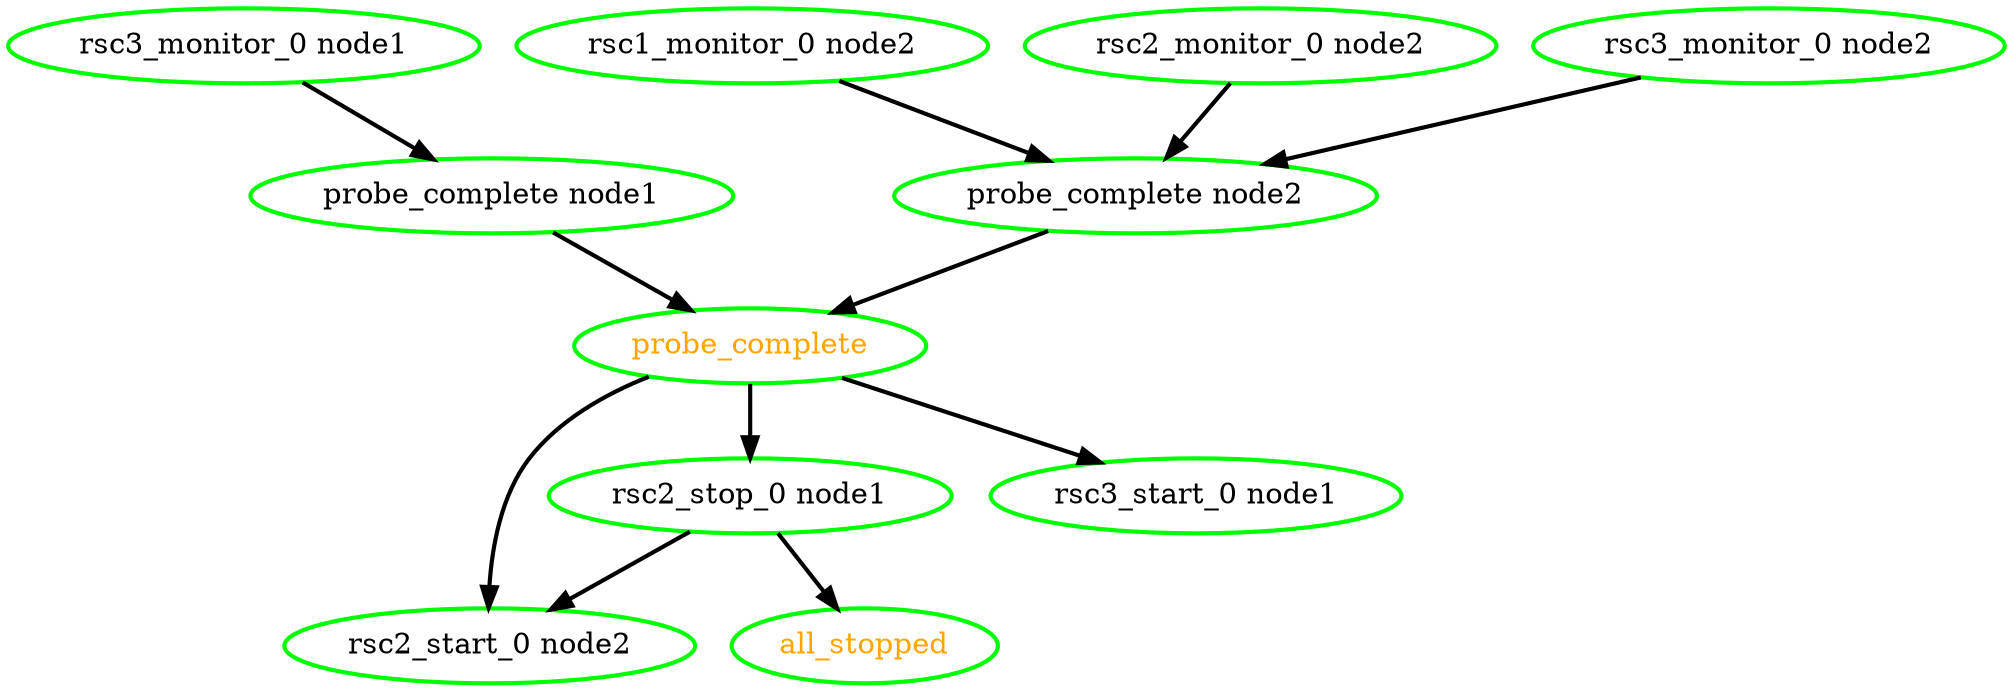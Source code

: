  digraph "g" {
"all_stopped" [ style=bold color="green" fontcolor="orange"  ]
"probe_complete node1" -> "probe_complete" [ style = bold]
"probe_complete node1" [ style=bold color="green" fontcolor="black" ]
"probe_complete node2" -> "probe_complete" [ style = bold]
"probe_complete node2" [ style=bold color="green" fontcolor="black" ]
"probe_complete" -> "rsc2_start_0 node2" [ style = bold]
"probe_complete" -> "rsc2_stop_0 node1" [ style = bold]
"probe_complete" -> "rsc3_start_0 node1" [ style = bold]
"probe_complete" [ style=bold color="green" fontcolor="orange" ]
"rsc1_monitor_0 node2" -> "probe_complete node2" [ style = bold]
"rsc1_monitor_0 node2" [ style=bold color="green" fontcolor="black" ]
"rsc2_monitor_0 node2" -> "probe_complete node2" [ style = bold]
"rsc2_monitor_0 node2" [ style=bold color="green" fontcolor="black" ]
"rsc2_start_0 node2" [ style=bold color="green" fontcolor="black" ]
"rsc2_stop_0 node1" -> "all_stopped" [ style = bold]
"rsc2_stop_0 node1" -> "rsc2_start_0 node2" [ style = bold]
"rsc2_stop_0 node1" [ style=bold color="green" fontcolor="black" ]
"rsc3_monitor_0 node1" -> "probe_complete node1" [ style = bold]
"rsc3_monitor_0 node1" [ style=bold color="green" fontcolor="black" ]
"rsc3_monitor_0 node2" -> "probe_complete node2" [ style = bold]
"rsc3_monitor_0 node2" [ style=bold color="green" fontcolor="black" ]
"rsc3_start_0 node1" [ style=bold color="green" fontcolor="black" ]
}
